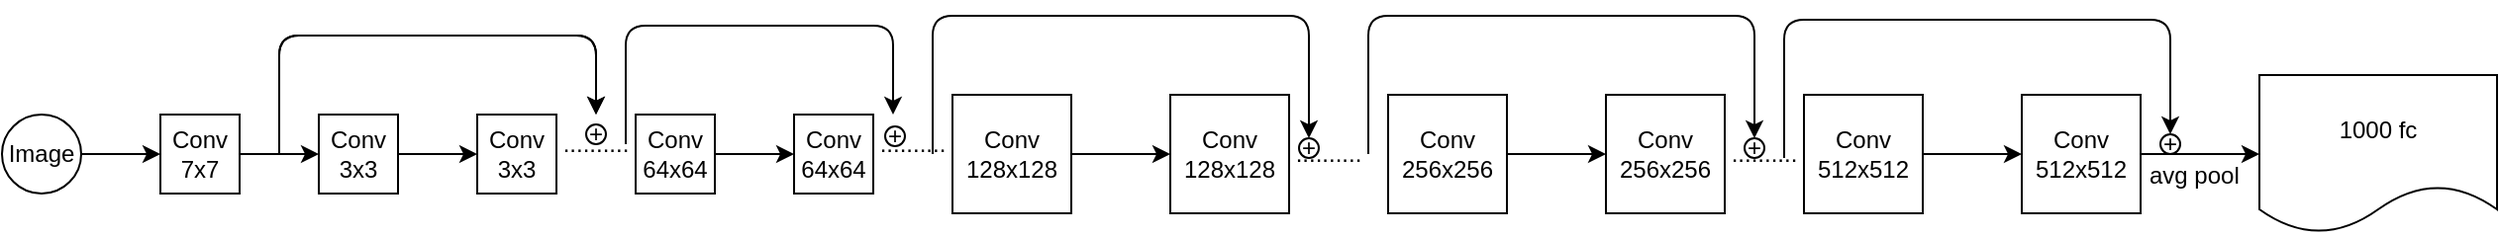 <mxfile>
    <diagram id="Rix9oSCyiJ70Hno5e-Zp" name="Page-1">
        <mxGraphModel dx="1020" dy="523" grid="1" gridSize="10" guides="1" tooltips="1" connect="1" arrows="1" fold="1" page="1" pageScale="1" pageWidth="850" pageHeight="1100" math="0" shadow="0">
            <root>
                <mxCell id="0"/>
                <mxCell id="1" parent="0"/>
                <mxCell id="4" value="" style="edgeStyle=none;html=1;" parent="1" source="2" target="3" edge="1">
                    <mxGeometry relative="1" as="geometry"/>
                </mxCell>
                <mxCell id="2" value="Image" style="ellipse;whiteSpace=wrap;html=1;aspect=fixed;" parent="1" vertex="1">
                    <mxGeometry x="120" y="160" width="40" height="40" as="geometry"/>
                </mxCell>
                <mxCell id="6" value="" style="edgeStyle=none;html=1;" parent="1" source="3" target="5" edge="1">
                    <mxGeometry relative="1" as="geometry"/>
                </mxCell>
                <mxCell id="3" value="Conv&lt;br&gt;7x7" style="whiteSpace=wrap;html=1;" parent="1" vertex="1">
                    <mxGeometry x="200" y="160" width="40" height="40" as="geometry"/>
                </mxCell>
                <mxCell id="8" value="" style="edgeStyle=none;html=1;" parent="1" source="5" target="7" edge="1">
                    <mxGeometry relative="1" as="geometry"/>
                </mxCell>
                <mxCell id="5" value="Conv&lt;br&gt;3x3" style="whiteSpace=wrap;html=1;" parent="1" vertex="1">
                    <mxGeometry x="280" y="160" width="40" height="40" as="geometry"/>
                </mxCell>
                <mxCell id="7" value="Conv&lt;br&gt;3x3" style="whiteSpace=wrap;html=1;" parent="1" vertex="1">
                    <mxGeometry x="360" y="160" width="40" height="40" as="geometry"/>
                </mxCell>
                <mxCell id="11" value=".........." style="text;html=1;strokeColor=none;fillColor=none;align=center;verticalAlign=middle;whiteSpace=wrap;rounded=0;" parent="1" vertex="1">
                    <mxGeometry x="390" y="160" width="60" height="30" as="geometry"/>
                </mxCell>
                <mxCell id="14" value="" style="edgeStyle=none;html=1;" parent="1" source="12" target="13" edge="1">
                    <mxGeometry relative="1" as="geometry"/>
                </mxCell>
                <mxCell id="12" value="Conv&lt;br&gt;64x64" style="whiteSpace=wrap;html=1;" parent="1" vertex="1">
                    <mxGeometry x="440" y="160" width="40" height="40" as="geometry"/>
                </mxCell>
                <mxCell id="13" value="Conv&lt;br&gt;64x64" style="whiteSpace=wrap;html=1;" parent="1" vertex="1">
                    <mxGeometry x="520" y="160" width="40" height="40" as="geometry"/>
                </mxCell>
                <mxCell id="15" value=".........." style="text;html=1;strokeColor=none;fillColor=none;align=center;verticalAlign=middle;whiteSpace=wrap;rounded=0;" parent="1" vertex="1">
                    <mxGeometry x="550" y="160" width="60" height="30" as="geometry"/>
                </mxCell>
                <mxCell id="22" value="" style="edgeStyle=none;html=1;" parent="1" source="16" target="17" edge="1">
                    <mxGeometry relative="1" as="geometry"/>
                </mxCell>
                <mxCell id="16" value="Conv&lt;br&gt;128x128" style="whiteSpace=wrap;html=1;" parent="1" vertex="1">
                    <mxGeometry x="600" y="150" width="60" height="60" as="geometry"/>
                </mxCell>
                <mxCell id="17" value="Conv&lt;br&gt;128x128" style="whiteSpace=wrap;html=1;" parent="1" vertex="1">
                    <mxGeometry x="710" y="150" width="60" height="60" as="geometry"/>
                </mxCell>
                <mxCell id="24" value="" style="edgeStyle=none;html=1;" parent="1" source="19" target="20" edge="1">
                    <mxGeometry relative="1" as="geometry"/>
                </mxCell>
                <mxCell id="19" value="Conv&lt;br&gt;256x256" style="whiteSpace=wrap;html=1;" parent="1" vertex="1">
                    <mxGeometry x="820" y="150" width="60" height="60" as="geometry"/>
                </mxCell>
                <mxCell id="20" value="Conv&lt;br&gt;256x256" style="whiteSpace=wrap;html=1;" parent="1" vertex="1">
                    <mxGeometry x="930" y="150" width="60" height="60" as="geometry"/>
                </mxCell>
                <mxCell id="23" value=".........." style="text;html=1;strokeColor=none;fillColor=none;align=center;verticalAlign=middle;whiteSpace=wrap;rounded=0;" parent="1" vertex="1">
                    <mxGeometry x="760" y="165" width="60" height="30" as="geometry"/>
                </mxCell>
                <mxCell id="25" value=".........." style="text;html=1;strokeColor=none;fillColor=none;align=center;verticalAlign=middle;whiteSpace=wrap;rounded=0;" parent="1" vertex="1">
                    <mxGeometry x="980" y="165" width="60" height="30" as="geometry"/>
                </mxCell>
                <mxCell id="26" value="" style="edgeStyle=none;html=1;" parent="1" source="27" target="28" edge="1">
                    <mxGeometry relative="1" as="geometry"/>
                </mxCell>
                <mxCell id="27" value="Conv&lt;br&gt;512x512" style="whiteSpace=wrap;html=1;" parent="1" vertex="1">
                    <mxGeometry x="1030" y="150" width="60" height="60" as="geometry"/>
                </mxCell>
                <mxCell id="31" value="" style="edgeStyle=none;html=1;" parent="1" source="28" target="30" edge="1">
                    <mxGeometry relative="1" as="geometry"/>
                </mxCell>
                <mxCell id="28" value="Conv&lt;br&gt;512x512" style="whiteSpace=wrap;html=1;" parent="1" vertex="1">
                    <mxGeometry x="1140" y="150" width="60" height="60" as="geometry"/>
                </mxCell>
                <mxCell id="30" value="1000 fc" style="shape=document;whiteSpace=wrap;html=1;boundedLbl=1;" parent="1" vertex="1">
                    <mxGeometry x="1260" y="140" width="120" height="80" as="geometry"/>
                </mxCell>
                <mxCell id="32" value="&amp;nbsp;avg pool" style="text;html=1;align=center;verticalAlign=middle;resizable=0;points=[];autosize=1;strokeColor=none;fillColor=none;" parent="1" vertex="1">
                    <mxGeometry x="1190" y="176" width="70" height="30" as="geometry"/>
                </mxCell>
                <mxCell id="33" value="" style="endArrow=classic;html=1;" parent="1" target="11" edge="1">
                    <mxGeometry width="50" height="50" relative="1" as="geometry">
                        <mxPoint x="260" y="180" as="sourcePoint"/>
                        <mxPoint x="340" y="180" as="targetPoint"/>
                        <Array as="points">
                            <mxPoint x="260" y="120"/>
                            <mxPoint x="340" y="120"/>
                            <mxPoint x="420" y="120"/>
                        </Array>
                    </mxGeometry>
                </mxCell>
                <mxCell id="34" value="" style="endArrow=classic;html=1;" parent="1" target="11" edge="1">
                    <mxGeometry width="50" height="50" relative="1" as="geometry">
                        <mxPoint x="260" y="180" as="sourcePoint"/>
                        <mxPoint x="340" y="180" as="targetPoint"/>
                        <Array as="points">
                            <mxPoint x="260" y="120"/>
                            <mxPoint x="340" y="120"/>
                            <mxPoint x="420" y="120"/>
                        </Array>
                    </mxGeometry>
                </mxCell>
                <mxCell id="35" value="+" style="ellipse;whiteSpace=wrap;html=1;" parent="1" vertex="1">
                    <mxGeometry x="415" y="165" width="10" height="10" as="geometry"/>
                </mxCell>
                <mxCell id="36" value="" style="endArrow=classic;html=1;" parent="1" edge="1">
                    <mxGeometry width="50" height="50" relative="1" as="geometry">
                        <mxPoint x="435" y="175" as="sourcePoint"/>
                        <mxPoint x="570" y="160" as="targetPoint"/>
                        <Array as="points">
                            <mxPoint x="435" y="115"/>
                            <mxPoint x="515" y="115"/>
                            <mxPoint x="570" y="115"/>
                        </Array>
                    </mxGeometry>
                </mxCell>
                <mxCell id="37" value="+" style="ellipse;whiteSpace=wrap;html=1;" parent="1" vertex="1">
                    <mxGeometry x="566" y="166" width="10" height="10" as="geometry"/>
                </mxCell>
                <mxCell id="39" value="" style="endArrow=classic;html=1;entryX=0.5;entryY=0;entryDx=0;entryDy=0;" parent="1" target="40" edge="1">
                    <mxGeometry width="50" height="50" relative="1" as="geometry">
                        <mxPoint x="590" y="180" as="sourcePoint"/>
                        <mxPoint x="725" y="134" as="targetPoint"/>
                        <Array as="points">
                            <mxPoint x="590" y="110"/>
                            <mxPoint x="780" y="110"/>
                        </Array>
                    </mxGeometry>
                </mxCell>
                <mxCell id="40" value="+" style="ellipse;whiteSpace=wrap;html=1;" parent="1" vertex="1">
                    <mxGeometry x="775" y="172" width="10" height="10" as="geometry"/>
                </mxCell>
                <mxCell id="45" value="+" style="ellipse;whiteSpace=wrap;html=1;" parent="1" vertex="1">
                    <mxGeometry x="1000" y="172" width="10" height="10" as="geometry"/>
                </mxCell>
                <mxCell id="48" value="" style="endArrow=classic;html=1;entryX=0.5;entryY=0;entryDx=0;entryDy=0;" parent="1" target="45" edge="1">
                    <mxGeometry width="50" height="50" relative="1" as="geometry">
                        <mxPoint x="810" y="180" as="sourcePoint"/>
                        <mxPoint x="1000" y="172" as="targetPoint"/>
                        <Array as="points">
                            <mxPoint x="810" y="110"/>
                            <mxPoint x="910" y="110"/>
                            <mxPoint x="1005" y="110"/>
                        </Array>
                    </mxGeometry>
                </mxCell>
                <mxCell id="53" value="" style="endArrow=classic;html=1;entryX=0.5;entryY=0;entryDx=0;entryDy=0;" parent="1" target="54" edge="1">
                    <mxGeometry width="50" height="50" relative="1" as="geometry">
                        <mxPoint x="1020" y="182" as="sourcePoint"/>
                        <mxPoint x="1215" y="174" as="targetPoint"/>
                        <Array as="points">
                            <mxPoint x="1020" y="112"/>
                            <mxPoint x="1120" y="112"/>
                            <mxPoint x="1215" y="112"/>
                        </Array>
                    </mxGeometry>
                </mxCell>
                <mxCell id="54" value="+" style="ellipse;whiteSpace=wrap;html=1;" parent="1" vertex="1">
                    <mxGeometry x="1210" y="170" width="10" height="10" as="geometry"/>
                </mxCell>
            </root>
        </mxGraphModel>
    </diagram>
</mxfile>